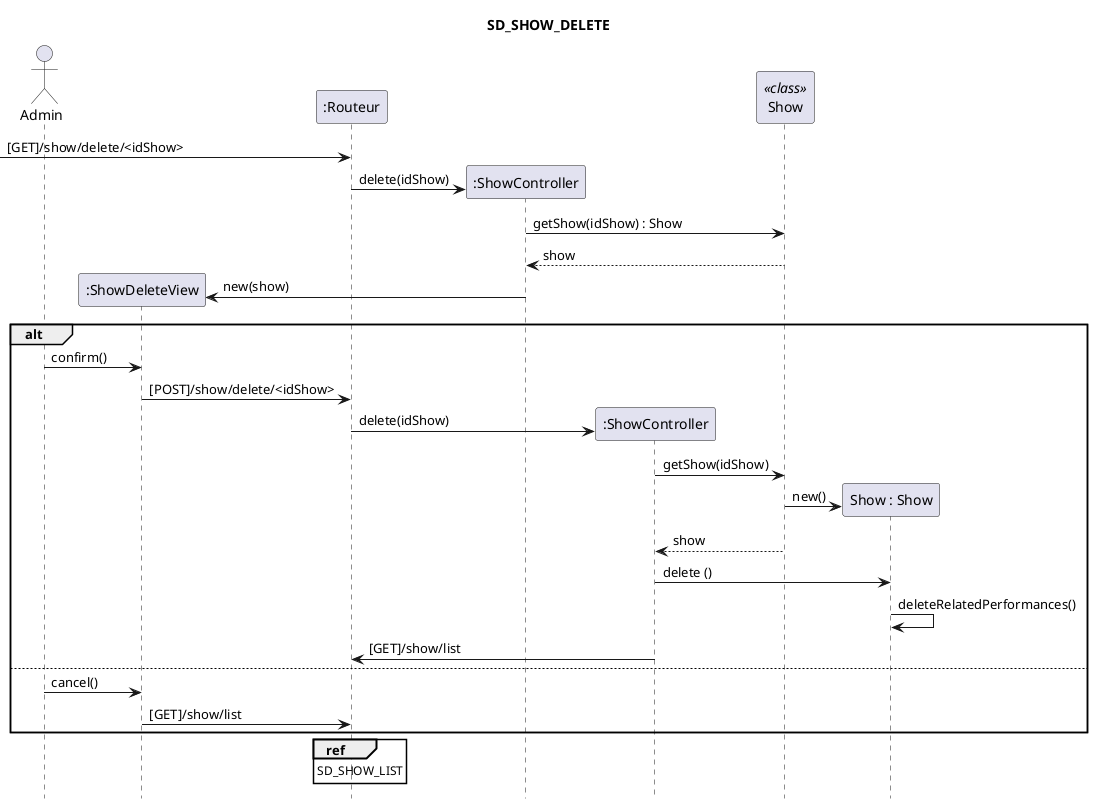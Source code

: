 @startuml SD_SHOW_DELETE
title SD_SHOW_DELETE
hide footbox
Actor "Admin" as A
Participant ":ShowDeleteView" as PV
Participant ":Routeur" as R
Participant ":ShowController" as PC
Participant ":ShowController" as PC2
Participant "Show"  as P <<class>>
Participant "Show : Show" as p

-> R : [GET]/show/delete/<idShow>
create PC
R -> PC : delete(idShow)
PC -> P : getShow(idShow) : Show
P --> PC : show
create PV
PC -> PV : new(show)
alt
A -> PV : confirm()
PV -> R : [POST]/show/delete/<idShow>
create PC2
R -> PC2 : delete(idShow)
PC2 -> P : getShow(idShow)
create p
P -> p : new()
P --> PC2 : show
PC2 -> p : delete ()
p -> p : deleteRelatedPerformances()
PC2 -> R : [GET]/show/list
else
A -> PV : cancel()
PV -> R : [GET]/show/list
end
ref over R : SD_SHOW_LIST
@enduml